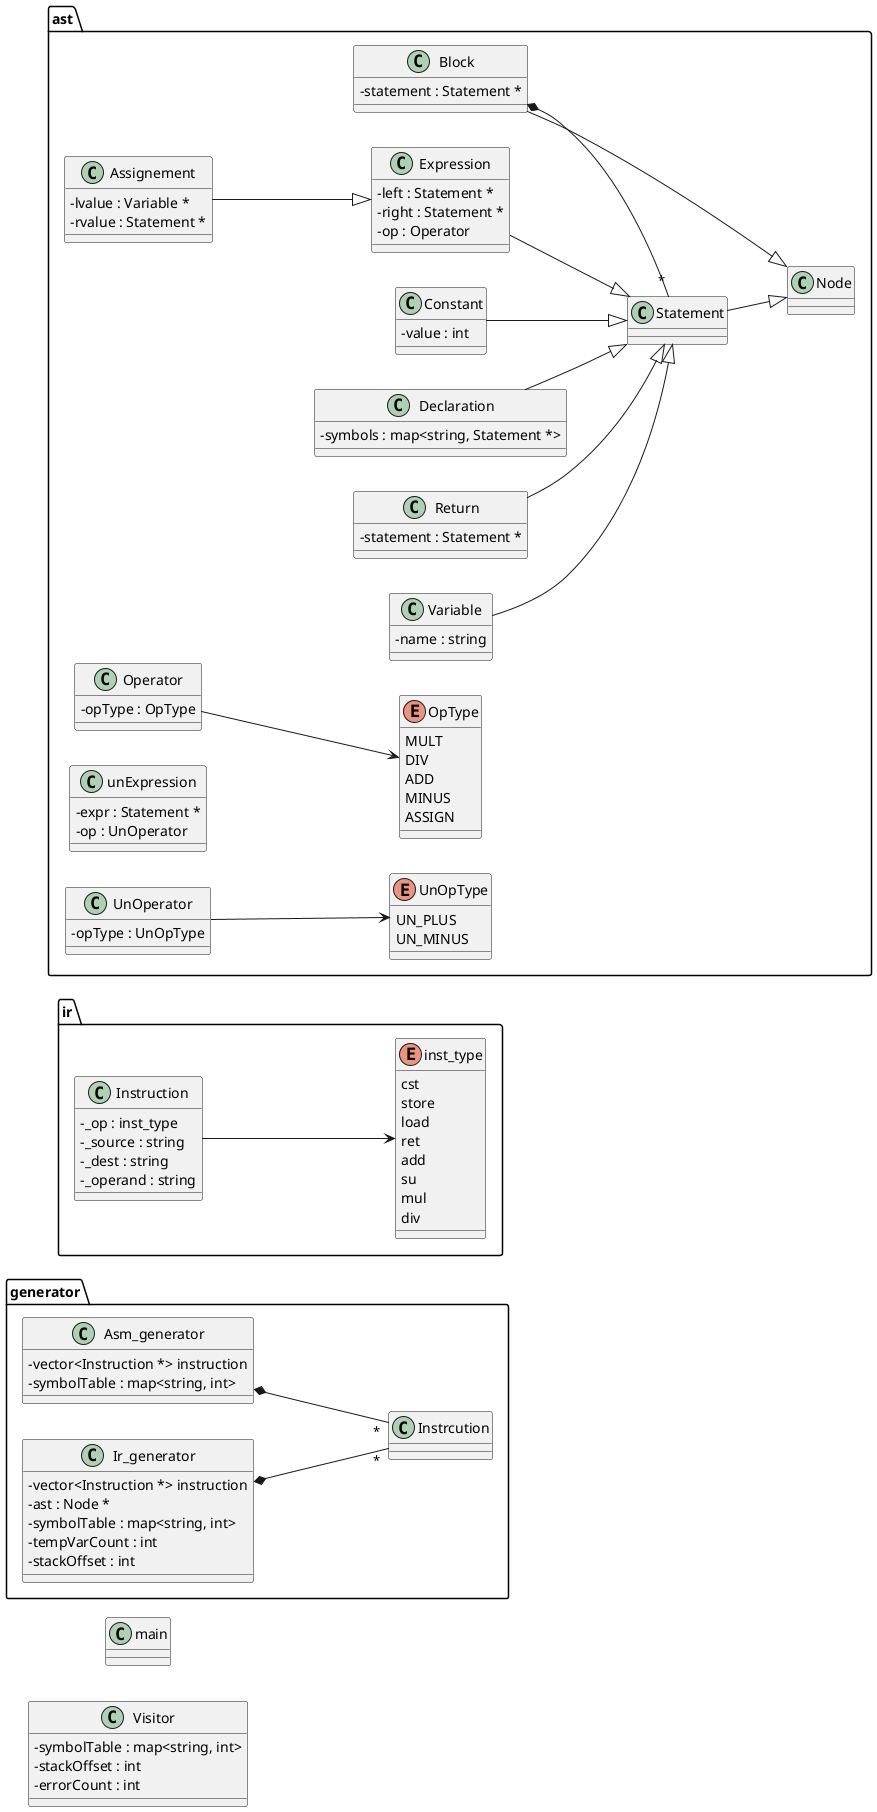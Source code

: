 @startuml
skinparam classAttributeIconSize 0
left to right direction

package generator{

    Asm_generator *-- "*" Instrcution

    class Asm_generator{
        -vector<Instruction *> instruction
        -symbolTable : map<string, int>
    }

    
    Ir_generator *-- "*" Instrcution

    class Ir_generator{
        -vector<Instruction *> instruction
        -ast : Node *
        -symbolTable : map<string, int>
        -tempVarCount : int
        -stackOffset : int
    }

}

package ir{

    Instruction --> inst_type

    class Instruction{
        -_op : inst_type
        -_source : string
        -_dest : string
        -_operand : string
    }

    enum inst_type {
        cst
        store
        load
        ret
        add
        su
        mul
        div
    }
}


package ast{

    Statement --|> Node
    Assignement --|> Expression
    Block --|> Node
    Constant --|> Statement
    Declaration --|> Statement
    Expression --|> Statement
    Return --|> Statement
    Variable --|> Statement

    Block *-- "*" Statement
    
    class Node{
        
    }

    class Assignement{
        -lvalue : Variable *
        -rvalue : Statement *
    }
    
    class Block{
        -statement : Statement *
    }
    
    class Constant{
        -value : int
    }
    
    class Declaration{
        -symbols : map<string, Statement *>
    }
    
    class Expression{
        -left : Statement *
        -right : Statement *
        -op : Operator
    }
    
    Operator --> OpType
    class Operator{
        -opType : OpType
    }
    
    enum OpType {
        MULT
        DIV
        ADD
        MINUS
        ASSIGN
    }

    
    class Return{
        -statement : Statement *
    }
    
    class unExpression{
        -expr : Statement *
        -op : UnOperator
    }
    UnOperator --> UnOpType
    class UnOperator{
        -opType : UnOpType
    }

    enum UnOpType{
        UN_PLUS
        UN_MINUS
    }

    class Statement{
        
    }
    
    class Variable{
        -name : string
    }

}
    
class Visitor{
    -symbolTable : map<string, int>
    -stackOffset : int
    -errorCount : int
}

class main{

}

@enduml